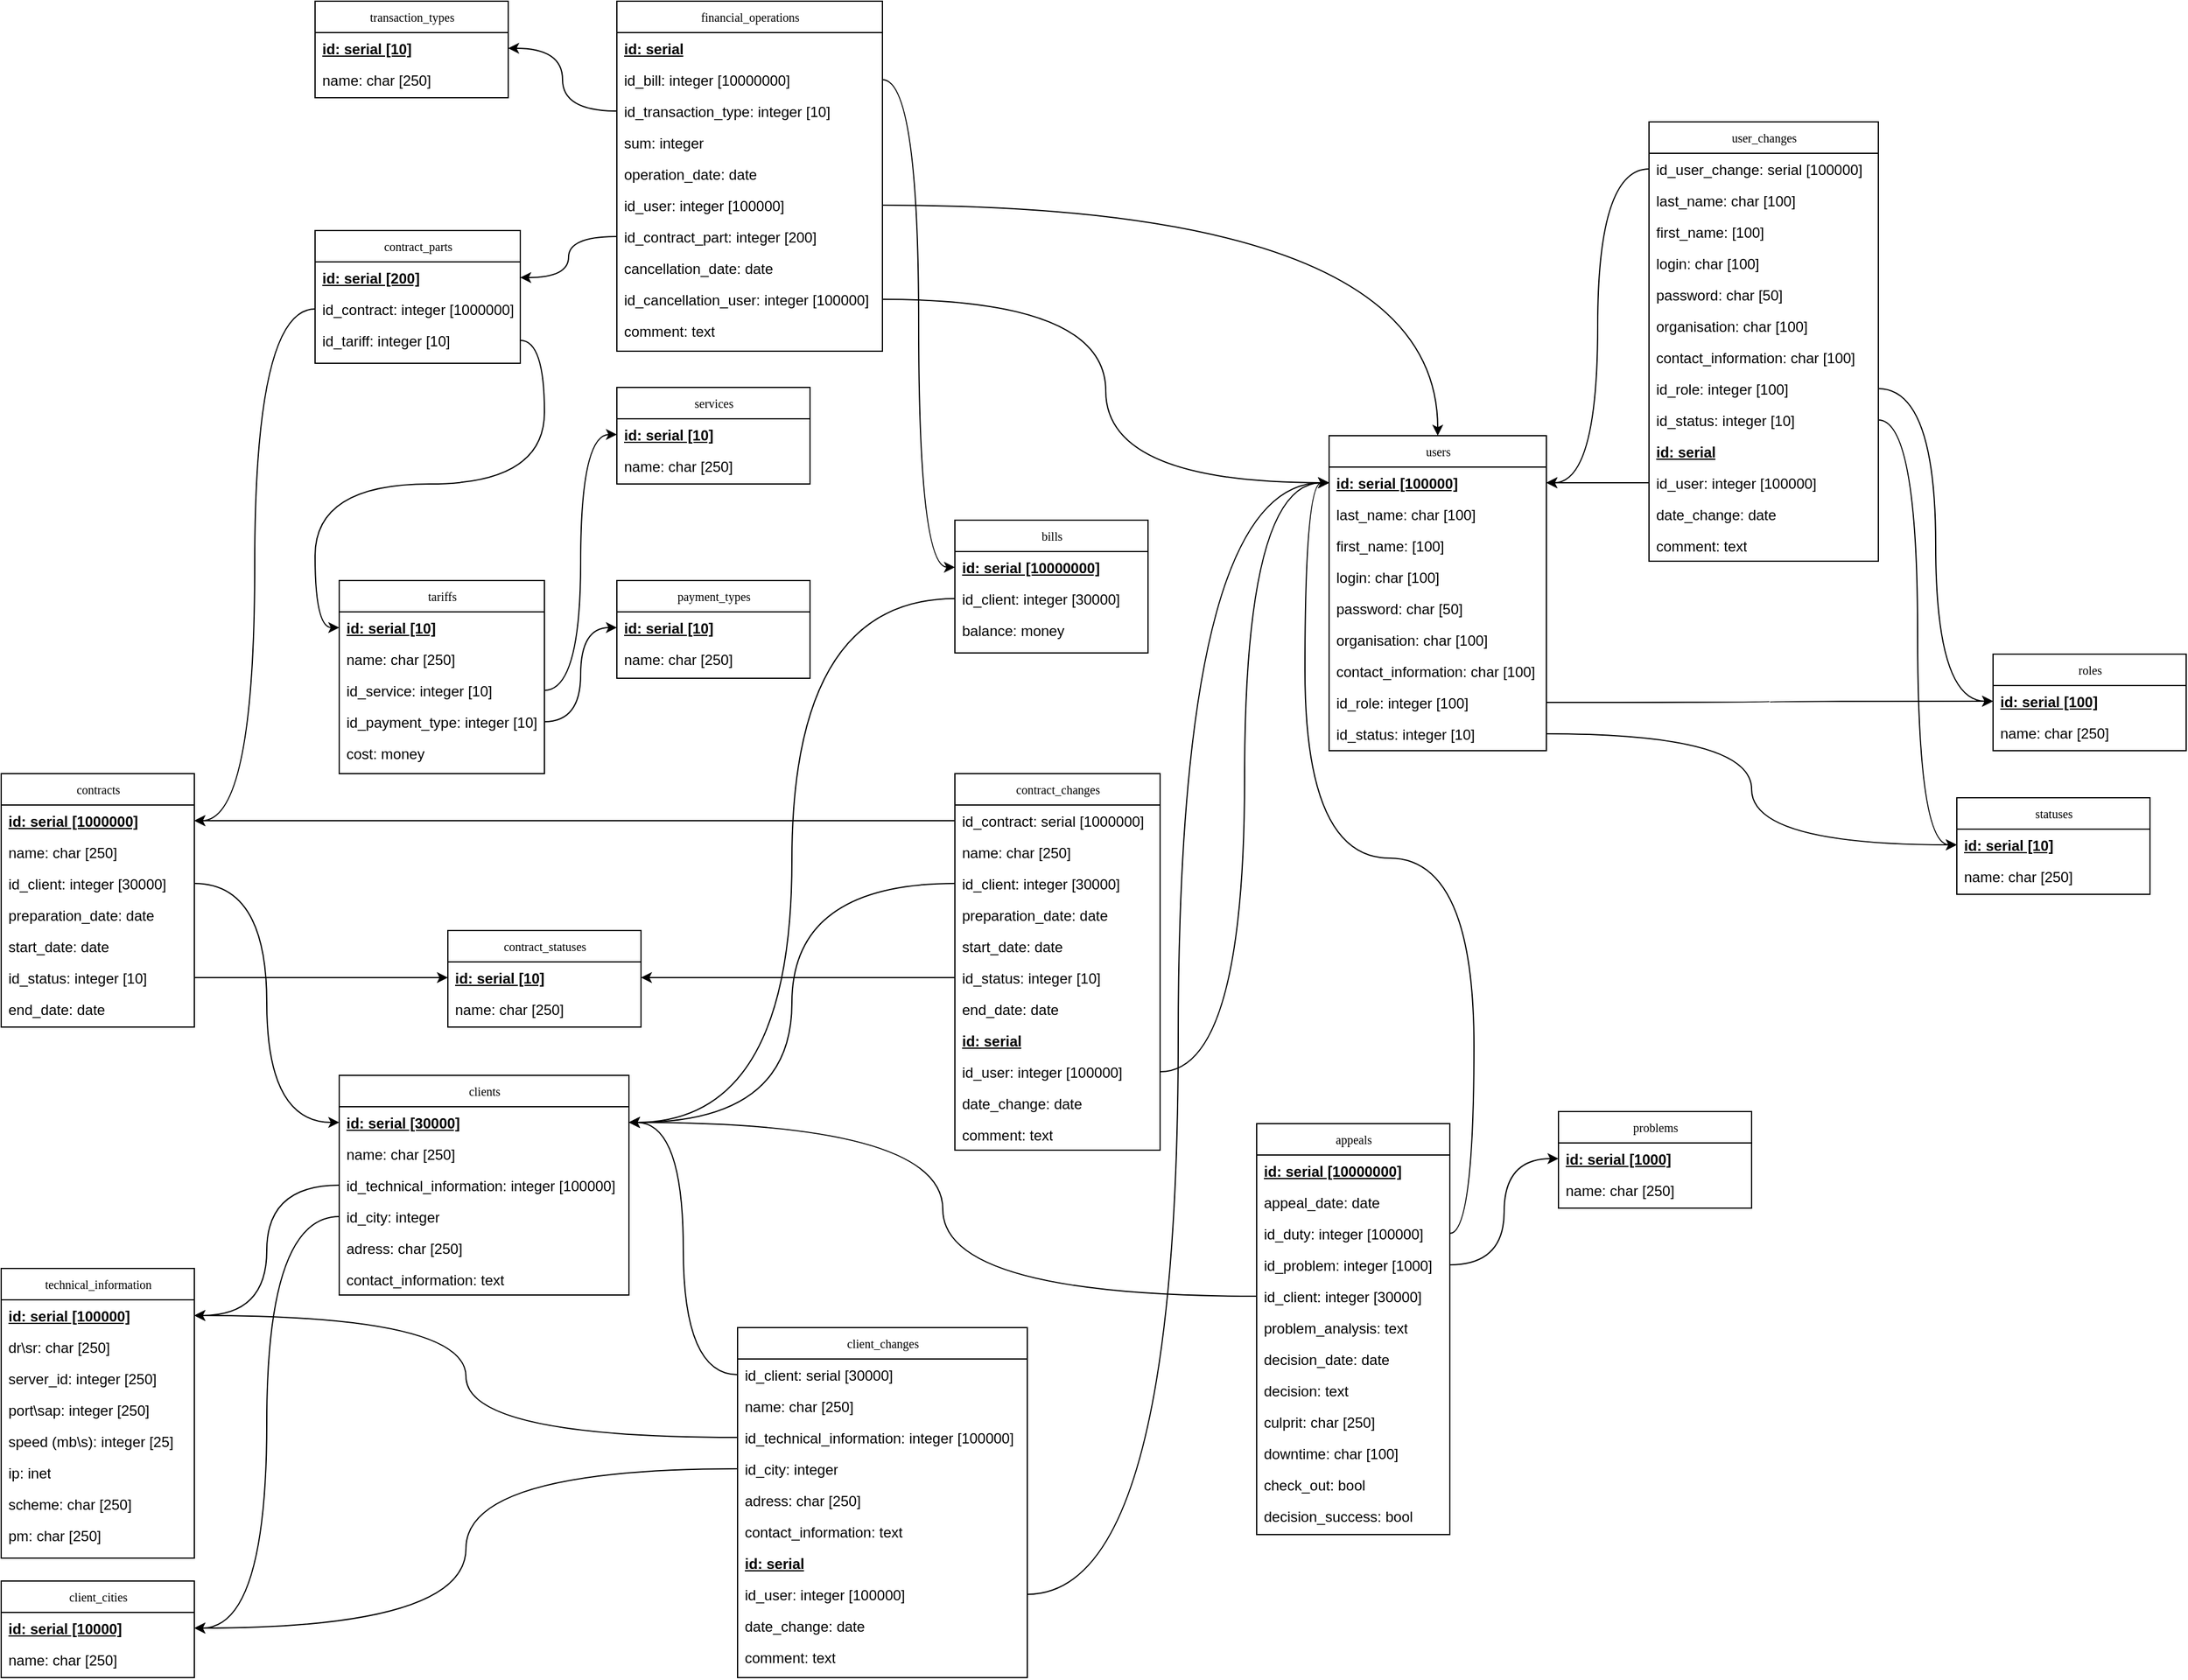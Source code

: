 <mxfile version="14.4.3" type="device"><diagram name="Page-1" id="c4acf3e9-155e-7222-9cf6-157b1a14988f"><mxGraphModel dx="2323" dy="1330" grid="1" gridSize="10" guides="1" tooltips="1" connect="1" arrows="1" fold="1" page="1" pageScale="1" pageWidth="1169" pageHeight="827" background="#ffffff" math="0" shadow="0"><root><mxCell id="0"/><mxCell id="1" parent="0"/><mxCell id="17acba5748e5396b-2" value="client_cities" style="swimlane;html=1;fontStyle=0;childLayout=stackLayout;horizontal=1;startSize=26;fillColor=none;horizontalStack=0;resizeParent=1;resizeLast=0;collapsible=1;marginBottom=0;swimlaneFillColor=#ffffff;rounded=0;shadow=0;comic=0;labelBackgroundColor=none;strokeWidth=1;fontFamily=Verdana;fontSize=10;align=center;" parent="1" vertex="1"><mxGeometry x="10" y="1319" width="160" height="80" as="geometry"/></mxCell><mxCell id="4e2VDqlJ0RjCaHcqhEGM-158" value="id: serial [10000]" style="text;html=1;strokeColor=none;fillColor=none;align=left;verticalAlign=top;spacingLeft=4;spacingRight=4;whiteSpace=wrap;overflow=hidden;rotatable=0;points=[[0,0.5],[1,0.5]];portConstraint=eastwest;fontStyle=5" vertex="1" parent="17acba5748e5396b-2"><mxGeometry y="26" width="160" height="26" as="geometry"/></mxCell><mxCell id="4e2VDqlJ0RjCaHcqhEGM-159" value="name: char [250]" style="text;html=1;strokeColor=none;fillColor=none;align=left;verticalAlign=top;spacingLeft=4;spacingRight=4;whiteSpace=wrap;overflow=hidden;rotatable=0;points=[[0,0.5],[1,0.5]];portConstraint=eastwest;" vertex="1" parent="17acba5748e5396b-2"><mxGeometry y="52" width="160" height="26" as="geometry"/></mxCell><mxCell id="4e2VDqlJ0RjCaHcqhEGM-127" style="edgeStyle=orthogonalEdgeStyle;curved=1;rounded=0;orthogonalLoop=1;jettySize=auto;html=1;" edge="1" parent="1" source="4e2VDqlJ0RjCaHcqhEGM-184" target="5d2195bd80daf111-2"><mxGeometry relative="1" as="geometry"/></mxCell><mxCell id="17acba5748e5396b-20" value="bills" style="swimlane;html=1;fontStyle=0;childLayout=stackLayout;horizontal=1;startSize=26;fillColor=none;horizontalStack=0;resizeParent=1;resizeLast=0;collapsible=1;marginBottom=0;swimlaneFillColor=#ffffff;rounded=0;shadow=0;comic=0;labelBackgroundColor=none;strokeWidth=1;fontFamily=Verdana;fontSize=10;align=center;" parent="1" vertex="1"><mxGeometry x="800" y="440" width="160" height="110" as="geometry"/></mxCell><mxCell id="4e2VDqlJ0RjCaHcqhEGM-183" value="id: serial [10000000]" style="text;html=1;strokeColor=none;fillColor=none;align=left;verticalAlign=top;spacingLeft=4;spacingRight=4;whiteSpace=wrap;overflow=hidden;rotatable=0;points=[[0,0.5],[1,0.5]];portConstraint=eastwest;fontStyle=5" vertex="1" parent="17acba5748e5396b-20"><mxGeometry y="26" width="160" height="26" as="geometry"/></mxCell><mxCell id="4e2VDqlJ0RjCaHcqhEGM-184" value="id_client: integer [30000]" style="text;html=1;strokeColor=none;fillColor=none;align=left;verticalAlign=top;spacingLeft=4;spacingRight=4;whiteSpace=wrap;overflow=hidden;rotatable=0;points=[[0,0.5],[1,0.5]];portConstraint=eastwest;" vertex="1" parent="17acba5748e5396b-20"><mxGeometry y="52" width="160" height="26" as="geometry"/></mxCell><mxCell id="4e2VDqlJ0RjCaHcqhEGM-8" value="balance: money" style="text;html=1;strokeColor=none;fillColor=none;align=left;verticalAlign=top;spacingLeft=4;spacingRight=4;whiteSpace=wrap;overflow=hidden;rotatable=0;points=[[0,0.5],[1,0.5]];portConstraint=eastwest;" vertex="1" parent="17acba5748e5396b-20"><mxGeometry y="78" width="160" height="26" as="geometry"/></mxCell><mxCell id="4e2VDqlJ0RjCaHcqhEGM-122" style="edgeStyle=orthogonalEdgeStyle;curved=1;rounded=0;orthogonalLoop=1;jettySize=auto;html=1;" edge="1" parent="1" source="4e2VDqlJ0RjCaHcqhEGM-172" target="4e2VDqlJ0RjCaHcqhEGM-182"><mxGeometry relative="1" as="geometry"/></mxCell><mxCell id="4e2VDqlJ0RjCaHcqhEGM-124" style="edgeStyle=orthogonalEdgeStyle;curved=1;rounded=0;orthogonalLoop=1;jettySize=auto;html=1;" edge="1" parent="1" source="4e2VDqlJ0RjCaHcqhEGM-173" target="4e2VDqlJ0RjCaHcqhEGM-158"><mxGeometry relative="1" as="geometry"/></mxCell><mxCell id="4e2VDqlJ0RjCaHcqhEGM-128" style="edgeStyle=orthogonalEdgeStyle;curved=1;rounded=0;orthogonalLoop=1;jettySize=auto;html=1;" edge="1" parent="1" source="4e2VDqlJ0RjCaHcqhEGM-170" target="5d2195bd80daf111-2"><mxGeometry relative="1" as="geometry"/></mxCell><mxCell id="4e2VDqlJ0RjCaHcqhEGM-131" style="edgeStyle=orthogonalEdgeStyle;curved=1;rounded=0;orthogonalLoop=1;jettySize=auto;html=1;" edge="1" parent="1" source="4e2VDqlJ0RjCaHcqhEGM-178" target="4e2VDqlJ0RjCaHcqhEGM-70"><mxGeometry relative="1" as="geometry"/></mxCell><mxCell id="17acba5748e5396b-30" value="client_changes" style="swimlane;html=1;fontStyle=0;childLayout=stackLayout;horizontal=1;startSize=26;fillColor=none;horizontalStack=0;resizeParent=1;resizeLast=0;collapsible=1;marginBottom=0;swimlaneFillColor=#ffffff;rounded=0;shadow=0;comic=0;labelBackgroundColor=none;strokeWidth=1;fontFamily=Verdana;fontSize=10;align=center;" parent="1" vertex="1"><mxGeometry x="620" y="1109" width="240" height="290" as="geometry"/></mxCell><mxCell id="4e2VDqlJ0RjCaHcqhEGM-170" value="id_client: serial [30000]" style="text;html=1;strokeColor=none;fillColor=none;align=left;verticalAlign=top;spacingLeft=4;spacingRight=4;whiteSpace=wrap;overflow=hidden;rotatable=0;points=[[0,0.5],[1,0.5]];portConstraint=eastwest;" vertex="1" parent="17acba5748e5396b-30"><mxGeometry y="26" width="240" height="26" as="geometry"/></mxCell><mxCell id="4e2VDqlJ0RjCaHcqhEGM-171" value="name: char [250]" style="text;html=1;strokeColor=none;fillColor=none;align=left;verticalAlign=top;spacingLeft=4;spacingRight=4;whiteSpace=wrap;overflow=hidden;rotatable=0;points=[[0,0.5],[1,0.5]];portConstraint=eastwest;" vertex="1" parent="17acba5748e5396b-30"><mxGeometry y="52" width="240" height="26" as="geometry"/></mxCell><mxCell id="4e2VDqlJ0RjCaHcqhEGM-172" value="id_technical_information: integer [100000]" style="text;html=1;strokeColor=none;fillColor=none;align=left;verticalAlign=top;spacingLeft=4;spacingRight=4;whiteSpace=wrap;overflow=hidden;rotatable=0;points=[[0,0.5],[1,0.5]];portConstraint=eastwest;" vertex="1" parent="17acba5748e5396b-30"><mxGeometry y="78" width="240" height="26" as="geometry"/></mxCell><mxCell id="4e2VDqlJ0RjCaHcqhEGM-173" value="id_city: integer" style="text;html=1;strokeColor=none;fillColor=none;align=left;verticalAlign=top;spacingLeft=4;spacingRight=4;whiteSpace=wrap;overflow=hidden;rotatable=0;points=[[0,0.5],[1,0.5]];portConstraint=eastwest;" vertex="1" parent="17acba5748e5396b-30"><mxGeometry y="104" width="240" height="26" as="geometry"/></mxCell><mxCell id="4e2VDqlJ0RjCaHcqhEGM-174" value="adress: char [250]" style="text;html=1;strokeColor=none;fillColor=none;align=left;verticalAlign=top;spacingLeft=4;spacingRight=4;whiteSpace=wrap;overflow=hidden;rotatable=0;points=[[0,0.5],[1,0.5]];portConstraint=eastwest;" vertex="1" parent="17acba5748e5396b-30"><mxGeometry y="130" width="240" height="26" as="geometry"/></mxCell><mxCell id="4e2VDqlJ0RjCaHcqhEGM-175" value="contact_information: text" style="text;html=1;strokeColor=none;fillColor=none;align=left;verticalAlign=top;spacingLeft=4;spacingRight=4;whiteSpace=wrap;overflow=hidden;rotatable=0;points=[[0,0.5],[1,0.5]];portConstraint=eastwest;" vertex="1" parent="17acba5748e5396b-30"><mxGeometry y="156" width="240" height="26" as="geometry"/></mxCell><mxCell id="4e2VDqlJ0RjCaHcqhEGM-176" value="id: serial" style="text;html=1;strokeColor=none;fillColor=none;align=left;verticalAlign=top;spacingLeft=4;spacingRight=4;whiteSpace=wrap;overflow=hidden;rotatable=0;points=[[0,0.5],[1,0.5]];portConstraint=eastwest;fontStyle=5" vertex="1" parent="17acba5748e5396b-30"><mxGeometry y="182" width="240" height="26" as="geometry"/></mxCell><mxCell id="4e2VDqlJ0RjCaHcqhEGM-178" value="id_user: integer [100000]" style="text;html=1;strokeColor=none;fillColor=none;align=left;verticalAlign=top;spacingLeft=4;spacingRight=4;whiteSpace=wrap;overflow=hidden;rotatable=0;points=[[0,0.5],[1,0.5]];portConstraint=eastwest;" vertex="1" parent="17acba5748e5396b-30"><mxGeometry y="208" width="240" height="26" as="geometry"/></mxCell><mxCell id="4e2VDqlJ0RjCaHcqhEGM-179" value="date_change: date" style="text;html=1;strokeColor=none;fillColor=none;align=left;verticalAlign=top;spacingLeft=4;spacingRight=4;whiteSpace=wrap;overflow=hidden;rotatable=0;points=[[0,0.5],[1,0.5]];portConstraint=eastwest;" vertex="1" parent="17acba5748e5396b-30"><mxGeometry y="234" width="240" height="26" as="geometry"/></mxCell><mxCell id="4e2VDqlJ0RjCaHcqhEGM-180" value="comment: text" style="text;html=1;strokeColor=none;fillColor=none;align=left;verticalAlign=top;spacingLeft=4;spacingRight=4;whiteSpace=wrap;overflow=hidden;rotatable=0;points=[[0,0.5],[1,0.5]];portConstraint=eastwest;" vertex="1" parent="17acba5748e5396b-30"><mxGeometry y="260" width="240" height="26" as="geometry"/></mxCell><mxCell id="17acba5748e5396b-44" value="transaction_types" style="swimlane;html=1;fontStyle=0;childLayout=stackLayout;horizontal=1;startSize=26;fillColor=none;horizontalStack=0;resizeParent=1;resizeLast=0;collapsible=1;marginBottom=0;swimlaneFillColor=#ffffff;rounded=0;shadow=0;comic=0;labelBackgroundColor=none;strokeWidth=1;fontFamily=Verdana;fontSize=10;align=center;" parent="1" vertex="1"><mxGeometry x="270" y="10" width="160" height="80" as="geometry"/></mxCell><mxCell id="4e2VDqlJ0RjCaHcqhEGM-205" value="id: serial [10]" style="text;html=1;strokeColor=none;fillColor=none;align=left;verticalAlign=top;spacingLeft=4;spacingRight=4;whiteSpace=wrap;overflow=hidden;rotatable=0;points=[[0,0.5],[1,0.5]];portConstraint=eastwest;fontStyle=5" vertex="1" parent="17acba5748e5396b-44"><mxGeometry y="26" width="160" height="26" as="geometry"/></mxCell><mxCell id="4e2VDqlJ0RjCaHcqhEGM-206" value="name: char [250]" style="text;html=1;strokeColor=none;fillColor=none;align=left;verticalAlign=top;spacingLeft=4;spacingRight=4;whiteSpace=wrap;overflow=hidden;rotatable=0;points=[[0,0.5],[1,0.5]];portConstraint=eastwest;" vertex="1" parent="17acba5748e5396b-44"><mxGeometry y="52" width="160" height="26" as="geometry"/></mxCell><mxCell id="4e2VDqlJ0RjCaHcqhEGM-119" style="edgeStyle=orthogonalEdgeStyle;rounded=0;orthogonalLoop=1;jettySize=auto;html=1;curved=1;" edge="1" parent="1" source="4e2VDqlJ0RjCaHcqhEGM-9" target="4e2VDqlJ0RjCaHcqhEGM-182"><mxGeometry relative="1" as="geometry"><mxPoint x="140" y="-630.966" as="targetPoint"/></mxGeometry></mxCell><mxCell id="4e2VDqlJ0RjCaHcqhEGM-123" style="edgeStyle=orthogonalEdgeStyle;curved=1;rounded=0;orthogonalLoop=1;jettySize=auto;html=1;" edge="1" parent="1" source="4e2VDqlJ0RjCaHcqhEGM-11" target="4e2VDqlJ0RjCaHcqhEGM-158"><mxGeometry relative="1" as="geometry"/></mxCell><mxCell id="5d2195bd80daf111-1" value="clients" style="swimlane;html=1;fontStyle=0;childLayout=stackLayout;horizontal=1;startSize=26;fillColor=none;horizontalStack=0;resizeParent=1;resizeLast=0;collapsible=1;marginBottom=0;swimlaneFillColor=#ffffff;rounded=0;shadow=0;comic=0;labelBackgroundColor=none;strokeWidth=1;fontFamily=Verdana;fontSize=10;align=center;" parent="1" vertex="1"><mxGeometry x="290" y="900" width="240" height="182" as="geometry"/></mxCell><mxCell id="5d2195bd80daf111-2" value="id: serial [30000]" style="text;html=1;strokeColor=none;fillColor=none;align=left;verticalAlign=top;spacingLeft=4;spacingRight=4;whiteSpace=wrap;overflow=hidden;rotatable=0;points=[[0,0.5],[1,0.5]];portConstraint=eastwest;fontStyle=5" parent="5d2195bd80daf111-1" vertex="1"><mxGeometry y="26" width="240" height="26" as="geometry"/></mxCell><mxCell id="5d2195bd80daf111-3" value="name: char [250]" style="text;html=1;strokeColor=none;fillColor=none;align=left;verticalAlign=top;spacingLeft=4;spacingRight=4;whiteSpace=wrap;overflow=hidden;rotatable=0;points=[[0,0.5],[1,0.5]];portConstraint=eastwest;" parent="5d2195bd80daf111-1" vertex="1"><mxGeometry y="52" width="240" height="26" as="geometry"/></mxCell><mxCell id="4e2VDqlJ0RjCaHcqhEGM-9" value="id_technical_information: integer [100000]" style="text;html=1;strokeColor=none;fillColor=none;align=left;verticalAlign=top;spacingLeft=4;spacingRight=4;whiteSpace=wrap;overflow=hidden;rotatable=0;points=[[0,0.5],[1,0.5]];portConstraint=eastwest;" vertex="1" parent="5d2195bd80daf111-1"><mxGeometry y="78" width="240" height="26" as="geometry"/></mxCell><mxCell id="4e2VDqlJ0RjCaHcqhEGM-11" value="id_city: integer" style="text;html=1;strokeColor=none;fillColor=none;align=left;verticalAlign=top;spacingLeft=4;spacingRight=4;whiteSpace=wrap;overflow=hidden;rotatable=0;points=[[0,0.5],[1,0.5]];portConstraint=eastwest;" vertex="1" parent="5d2195bd80daf111-1"><mxGeometry y="104" width="240" height="26" as="geometry"/></mxCell><mxCell id="4e2VDqlJ0RjCaHcqhEGM-10" value="adress: char [250]" style="text;html=1;strokeColor=none;fillColor=none;align=left;verticalAlign=top;spacingLeft=4;spacingRight=4;whiteSpace=wrap;overflow=hidden;rotatable=0;points=[[0,0.5],[1,0.5]];portConstraint=eastwest;" vertex="1" parent="5d2195bd80daf111-1"><mxGeometry y="130" width="240" height="26" as="geometry"/></mxCell><mxCell id="5d2195bd80daf111-4" value="contact_information: text" style="text;html=1;strokeColor=none;fillColor=none;align=left;verticalAlign=top;spacingLeft=4;spacingRight=4;whiteSpace=wrap;overflow=hidden;rotatable=0;points=[[0,0.5],[1,0.5]];portConstraint=eastwest;" parent="5d2195bd80daf111-1" vertex="1"><mxGeometry y="156" width="240" height="26" as="geometry"/></mxCell><mxCell id="5d2195bd80daf111-5" value="technical_information" style="swimlane;html=1;fontStyle=0;childLayout=stackLayout;horizontal=1;startSize=26;fillColor=none;horizontalStack=0;resizeParent=1;resizeLast=0;collapsible=1;marginBottom=0;swimlaneFillColor=#ffffff;rounded=0;shadow=0;comic=0;labelBackgroundColor=none;strokeWidth=1;fontFamily=Verdana;fontSize=10;align=center;" parent="1" vertex="1"><mxGeometry x="10" y="1060" width="160" height="240" as="geometry"/></mxCell><mxCell id="4e2VDqlJ0RjCaHcqhEGM-182" value="id: serial [100000]" style="text;html=1;strokeColor=none;fillColor=none;align=left;verticalAlign=top;spacingLeft=4;spacingRight=4;whiteSpace=wrap;overflow=hidden;rotatable=0;points=[[0,0.5],[1,0.5]];portConstraint=eastwest;fontStyle=5" vertex="1" parent="5d2195bd80daf111-5"><mxGeometry y="26" width="160" height="26" as="geometry"/></mxCell><mxCell id="4e2VDqlJ0RjCaHcqhEGM-3" value="dr\sr: char [250]" style="text;html=1;strokeColor=none;fillColor=none;align=left;verticalAlign=top;spacingLeft=4;spacingRight=4;whiteSpace=wrap;overflow=hidden;rotatable=0;points=[[0,0.5],[1,0.5]];portConstraint=eastwest;" vertex="1" parent="5d2195bd80daf111-5"><mxGeometry y="52" width="160" height="26" as="geometry"/></mxCell><mxCell id="4e2VDqlJ0RjCaHcqhEGM-4" value="server_id: integer [250]" style="text;html=1;strokeColor=none;fillColor=none;align=left;verticalAlign=top;spacingLeft=4;spacingRight=4;whiteSpace=wrap;overflow=hidden;rotatable=0;points=[[0,0.5],[1,0.5]];portConstraint=eastwest;" vertex="1" parent="5d2195bd80daf111-5"><mxGeometry y="78" width="160" height="26" as="geometry"/></mxCell><mxCell id="4e2VDqlJ0RjCaHcqhEGM-5" value="port\sap: integer [250]" style="text;html=1;strokeColor=none;fillColor=none;align=left;verticalAlign=top;spacingLeft=4;spacingRight=4;whiteSpace=wrap;overflow=hidden;rotatable=0;points=[[0,0.5],[1,0.5]];portConstraint=eastwest;" vertex="1" parent="5d2195bd80daf111-5"><mxGeometry y="104" width="160" height="26" as="geometry"/></mxCell><mxCell id="4e2VDqlJ0RjCaHcqhEGM-6" value="speed (mb\s): integer [25]" style="text;html=1;strokeColor=none;fillColor=none;align=left;verticalAlign=top;spacingLeft=4;spacingRight=4;whiteSpace=wrap;overflow=hidden;rotatable=0;points=[[0,0.5],[1,0.5]];portConstraint=eastwest;" vertex="1" parent="5d2195bd80daf111-5"><mxGeometry y="130" width="160" height="26" as="geometry"/></mxCell><mxCell id="4e2VDqlJ0RjCaHcqhEGM-7" value="ip: inet" style="text;html=1;strokeColor=none;fillColor=none;align=left;verticalAlign=top;spacingLeft=4;spacingRight=4;whiteSpace=wrap;overflow=hidden;rotatable=0;points=[[0,0.5],[1,0.5]];portConstraint=eastwest;" vertex="1" parent="5d2195bd80daf111-5"><mxGeometry y="156" width="160" height="26" as="geometry"/></mxCell><mxCell id="4e2VDqlJ0RjCaHcqhEGM-2" value="scheme: char [250]" style="text;html=1;strokeColor=none;fillColor=none;align=left;verticalAlign=top;spacingLeft=4;spacingRight=4;whiteSpace=wrap;overflow=hidden;rotatable=0;points=[[0,0.5],[1,0.5]];portConstraint=eastwest;" vertex="1" parent="5d2195bd80daf111-5"><mxGeometry y="182" width="160" height="26" as="geometry"/></mxCell><mxCell id="5d2195bd80daf111-7" value="pm: char [250]" style="text;html=1;strokeColor=none;fillColor=none;align=left;verticalAlign=top;spacingLeft=4;spacingRight=4;whiteSpace=wrap;overflow=hidden;rotatable=0;points=[[0,0.5],[1,0.5]];portConstraint=eastwest;" parent="5d2195bd80daf111-5" vertex="1"><mxGeometry y="208" width="160" height="26" as="geometry"/></mxCell><mxCell id="5d2195bd80daf111-35" style="edgeStyle=orthogonalEdgeStyle;rounded=0;html=1;dashed=1;labelBackgroundColor=none;startFill=0;endArrow=open;endFill=0;endSize=10;fontFamily=Verdana;fontSize=10;" parent="1" target="5d2195bd80daf111-8" edge="1"><mxGeometry relative="1" as="geometry"><Array as="points"><mxPoint x="545" y="970"/><mxPoint x="545" y="970"/></Array><mxPoint x="545" y="963" as="sourcePoint"/></mxGeometry></mxCell><mxCell id="5d2195bd80daf111-36" style="edgeStyle=orthogonalEdgeStyle;rounded=0;html=1;dashed=1;labelBackgroundColor=none;startFill=0;endArrow=open;endFill=0;endSize=10;fontFamily=Verdana;fontSize=10;" parent="1" source="5d2195bd80daf111-9" edge="1"><mxGeometry relative="1" as="geometry"><Array as="points"><mxPoint x="550" y="520"/></Array><mxPoint x="490" y="520" as="targetPoint"/></mxGeometry></mxCell><mxCell id="5d2195bd80daf111-34" style="edgeStyle=orthogonalEdgeStyle;rounded=0;html=1;dashed=1;labelBackgroundColor=none;startFill=0;endArrow=open;endFill=0;endSize=10;fontFamily=Verdana;fontSize=10;" parent="1" target="5d2195bd80daf111-8" edge="1"><mxGeometry relative="1" as="geometry"><Array as="points"><mxPoint x="410" y="1029"/><mxPoint x="410" y="1029"/></Array><mxPoint x="380" y="1029" as="sourcePoint"/></mxGeometry></mxCell><mxCell id="5d2195bd80daf111-26" style="edgeStyle=orthogonalEdgeStyle;rounded=0;html=1;dashed=1;labelBackgroundColor=none;startFill=0;endArrow=open;endFill=0;endSize=10;fontFamily=Verdana;fontSize=10;" parent="1" target="5d2195bd80daf111-17" edge="1"><mxGeometry relative="1" as="geometry"><Array as="points"/><mxPoint x="640" y="300" as="sourcePoint"/></mxGeometry></mxCell><mxCell id="5d2195bd80daf111-25" style="edgeStyle=orthogonalEdgeStyle;rounded=0;html=1;dashed=1;labelBackgroundColor=none;startFill=0;endArrow=open;endFill=0;endSize=10;fontFamily=Verdana;fontSize=10;" parent="1" target="5d2195bd80daf111-15" edge="1"><mxGeometry relative="1" as="geometry"><Array as="points"><mxPoint x="370" y="340"/><mxPoint x="370" y="300"/></Array><mxPoint x="250" y="340" as="sourcePoint"/></mxGeometry></mxCell><mxCell id="5d2195bd80daf111-27" style="edgeStyle=orthogonalEdgeStyle;rounded=0;html=1;exitX=1;exitY=0.75;dashed=1;labelBackgroundColor=none;startFill=0;endArrow=open;endFill=0;endSize=10;fontFamily=Verdana;fontSize=10;" parent="1" target="5d2195bd80daf111-14" edge="1"><mxGeometry relative="1" as="geometry"><Array as="points"><mxPoint x="320" y="375"/><mxPoint x="320" y="440"/></Array><mxPoint x="250" y="375" as="sourcePoint"/></mxGeometry></mxCell><mxCell id="5d2195bd80daf111-28" style="edgeStyle=orthogonalEdgeStyle;rounded=0;html=1;dashed=1;labelBackgroundColor=none;startFill=0;endArrow=open;endFill=0;endSize=10;fontFamily=Verdana;fontSize=10;" parent="1" target="5d2195bd80daf111-14" edge="1"><mxGeometry relative="1" as="geometry"><Array as="points"><mxPoint x="320" y="490"/><mxPoint x="320" y="460"/></Array><mxPoint x="250" y="490" as="sourcePoint"/></mxGeometry></mxCell><mxCell id="5d2195bd80daf111-29" style="edgeStyle=orthogonalEdgeStyle;rounded=0;html=1;dashed=1;labelBackgroundColor=none;startFill=0;endArrow=open;endFill=0;endSize=10;fontFamily=Verdana;fontSize=10;" parent="1" target="5d2195bd80daf111-13" edge="1"><mxGeometry relative="1" as="geometry"><mxPoint x="250" y="520" as="sourcePoint"/></mxGeometry></mxCell><mxCell id="5d2195bd80daf111-30" style="edgeStyle=orthogonalEdgeStyle;rounded=0;html=1;dashed=1;labelBackgroundColor=none;startFill=0;endArrow=open;endFill=0;endSize=10;fontFamily=Verdana;fontSize=10;" parent="1" target="5d2195bd80daf111-10" edge="1"><mxGeometry relative="1" as="geometry"><Array as="points"><mxPoint x="300" y="580"/><mxPoint x="300" y="642"/></Array><mxPoint x="250" y="580" as="sourcePoint"/></mxGeometry></mxCell><mxCell id="5d2195bd80daf111-32" style="edgeStyle=orthogonalEdgeStyle;rounded=0;html=1;dashed=1;labelBackgroundColor=none;startFill=0;endArrow=open;endFill=0;endSize=10;fontFamily=Verdana;fontSize=10;" parent="1" target="5d2195bd80daf111-12" edge="1"><mxGeometry relative="1" as="geometry"><Array as="points"><mxPoint x="170" y="780"/></Array><mxPoint x="170" y="590" as="sourcePoint"/></mxGeometry></mxCell><mxCell id="5d2195bd80daf111-33" style="edgeStyle=orthogonalEdgeStyle;rounded=0;html=1;dashed=1;labelBackgroundColor=none;startFill=0;endArrow=open;endFill=0;endSize=10;fontFamily=Verdana;fontSize=10;" parent="1" target="5d2195bd80daf111-11" edge="1"><mxGeometry relative="1" as="geometry"><Array as="points"><mxPoint x="140" y="978"/></Array><mxPoint x="140" y="590" as="sourcePoint"/></mxGeometry></mxCell><mxCell id="4e2VDqlJ0RjCaHcqhEGM-132" style="edgeStyle=orthogonalEdgeStyle;curved=1;rounded=0;orthogonalLoop=1;jettySize=auto;html=1;" edge="1" parent="1" source="4e2VDqlJ0RjCaHcqhEGM-21" target="4e2VDqlJ0RjCaHcqhEGM-185"><mxGeometry relative="1" as="geometry"/></mxCell><mxCell id="4e2VDqlJ0RjCaHcqhEGM-133" style="edgeStyle=orthogonalEdgeStyle;curved=1;rounded=0;orthogonalLoop=1;jettySize=auto;html=1;" edge="1" parent="1" source="4e2VDqlJ0RjCaHcqhEGM-22" target="4e2VDqlJ0RjCaHcqhEGM-238"><mxGeometry relative="1" as="geometry"/></mxCell><mxCell id="4e2VDqlJ0RjCaHcqhEGM-19" value="contract_parts" style="swimlane;html=1;fontStyle=0;childLayout=stackLayout;horizontal=1;startSize=26;fillColor=none;horizontalStack=0;resizeParent=1;resizeLast=0;collapsible=1;marginBottom=0;swimlaneFillColor=#ffffff;rounded=0;shadow=0;comic=0;labelBackgroundColor=none;strokeWidth=1;fontFamily=Verdana;fontSize=10;align=center;" vertex="1" parent="1"><mxGeometry x="270" y="200" width="170" height="110" as="geometry"/></mxCell><mxCell id="4e2VDqlJ0RjCaHcqhEGM-237" value="id: serial [200]" style="text;html=1;strokeColor=none;fillColor=none;align=left;verticalAlign=top;spacingLeft=4;spacingRight=4;whiteSpace=wrap;overflow=hidden;rotatable=0;points=[[0,0.5],[1,0.5]];portConstraint=eastwest;fontStyle=5" vertex="1" parent="4e2VDqlJ0RjCaHcqhEGM-19"><mxGeometry y="26" width="170" height="26" as="geometry"/></mxCell><mxCell id="4e2VDqlJ0RjCaHcqhEGM-21" value="id_contract: integer [1000000]" style="text;html=1;strokeColor=none;fillColor=none;align=left;verticalAlign=top;spacingLeft=4;spacingRight=4;whiteSpace=wrap;overflow=hidden;rotatable=0;points=[[0,0.5],[1,0.5]];portConstraint=eastwest;" vertex="1" parent="4e2VDqlJ0RjCaHcqhEGM-19"><mxGeometry y="52" width="170" height="26" as="geometry"/></mxCell><mxCell id="4e2VDqlJ0RjCaHcqhEGM-22" value="id_tariff: integer [10]" style="text;html=1;strokeColor=none;fillColor=none;align=left;verticalAlign=top;spacingLeft=4;spacingRight=4;whiteSpace=wrap;overflow=hidden;rotatable=0;points=[[0,0.5],[1,0.5]];portConstraint=eastwest;" vertex="1" parent="4e2VDqlJ0RjCaHcqhEGM-19"><mxGeometry y="78" width="170" height="26" as="geometry"/></mxCell><mxCell id="4e2VDqlJ0RjCaHcqhEGM-23" value="payment_types" style="swimlane;html=1;fontStyle=0;childLayout=stackLayout;horizontal=1;startSize=26;fillColor=none;horizontalStack=0;resizeParent=1;resizeLast=0;collapsible=1;marginBottom=0;swimlaneFillColor=#ffffff;rounded=0;shadow=0;comic=0;labelBackgroundColor=none;strokeWidth=1;fontFamily=Verdana;fontSize=10;align=center;" vertex="1" parent="1"><mxGeometry x="520" y="490" width="160" height="81" as="geometry"/></mxCell><mxCell id="4e2VDqlJ0RjCaHcqhEGM-203" value="id: serial [10]" style="text;html=1;strokeColor=none;fillColor=none;align=left;verticalAlign=top;spacingLeft=4;spacingRight=4;whiteSpace=wrap;overflow=hidden;rotatable=0;points=[[0,0.5],[1,0.5]];portConstraint=eastwest;fontStyle=5" vertex="1" parent="4e2VDqlJ0RjCaHcqhEGM-23"><mxGeometry y="26" width="160" height="26" as="geometry"/></mxCell><mxCell id="4e2VDqlJ0RjCaHcqhEGM-204" value="name: char [250]" style="text;html=1;strokeColor=none;fillColor=none;align=left;verticalAlign=top;spacingLeft=4;spacingRight=4;whiteSpace=wrap;overflow=hidden;rotatable=0;points=[[0,0.5],[1,0.5]];portConstraint=eastwest;" vertex="1" parent="4e2VDqlJ0RjCaHcqhEGM-23"><mxGeometry y="52" width="160" height="26" as="geometry"/></mxCell><mxCell id="4e2VDqlJ0RjCaHcqhEGM-126" style="edgeStyle=orthogonalEdgeStyle;curved=1;rounded=0;orthogonalLoop=1;jettySize=auto;html=1;" edge="1" parent="1" source="4e2VDqlJ0RjCaHcqhEGM-28" target="4e2VDqlJ0RjCaHcqhEGM-183"><mxGeometry relative="1" as="geometry"><mxPoint x="145" y="-91" as="targetPoint"/></mxGeometry></mxCell><mxCell id="4e2VDqlJ0RjCaHcqhEGM-129" style="edgeStyle=orthogonalEdgeStyle;curved=1;rounded=0;orthogonalLoop=1;jettySize=auto;html=1;" edge="1" parent="1" source="4e2VDqlJ0RjCaHcqhEGM-29" target="4e2VDqlJ0RjCaHcqhEGM-205"><mxGeometry relative="1" as="geometry"/></mxCell><mxCell id="4e2VDqlJ0RjCaHcqhEGM-135" style="edgeStyle=orthogonalEdgeStyle;curved=1;rounded=0;orthogonalLoop=1;jettySize=auto;html=1;" edge="1" parent="1" source="4e2VDqlJ0RjCaHcqhEGM-35" target="4e2VDqlJ0RjCaHcqhEGM-70"><mxGeometry relative="1" as="geometry"/></mxCell><mxCell id="4e2VDqlJ0RjCaHcqhEGM-136" style="edgeStyle=orthogonalEdgeStyle;curved=1;rounded=0;orthogonalLoop=1;jettySize=auto;html=1;" edge="1" parent="1" source="4e2VDqlJ0RjCaHcqhEGM-33" target="4e2VDqlJ0RjCaHcqhEGM-237"><mxGeometry relative="1" as="geometry"/></mxCell><mxCell id="4e2VDqlJ0RjCaHcqhEGM-236" style="edgeStyle=orthogonalEdgeStyle;curved=1;rounded=0;orthogonalLoop=1;jettySize=auto;html=1;fontSize=14;" edge="1" parent="1" source="4e2VDqlJ0RjCaHcqhEGM-32" target="4e2VDqlJ0RjCaHcqhEGM-69"><mxGeometry relative="1" as="geometry"/></mxCell><mxCell id="4e2VDqlJ0RjCaHcqhEGM-26" value="financial_operations" style="swimlane;html=1;fontStyle=0;childLayout=stackLayout;horizontal=1;startSize=26;fillColor=none;horizontalStack=0;resizeParent=1;resizeLast=0;collapsible=1;marginBottom=0;swimlaneFillColor=#ffffff;rounded=0;shadow=0;comic=0;labelBackgroundColor=none;strokeWidth=1;fontFamily=Verdana;fontSize=10;align=center;" vertex="1" parent="1"><mxGeometry x="520" y="10" width="220" height="290" as="geometry"/></mxCell><mxCell id="4e2VDqlJ0RjCaHcqhEGM-27" value="id: serial" style="text;html=1;strokeColor=none;fillColor=none;align=left;verticalAlign=top;spacingLeft=4;spacingRight=4;whiteSpace=wrap;overflow=hidden;rotatable=0;points=[[0,0.5],[1,0.5]];portConstraint=eastwest;fontStyle=5" vertex="1" parent="4e2VDqlJ0RjCaHcqhEGM-26"><mxGeometry y="26" width="220" height="26" as="geometry"/></mxCell><mxCell id="4e2VDqlJ0RjCaHcqhEGM-28" value="id_bill: integer&amp;nbsp;[10000000]" style="text;html=1;strokeColor=none;fillColor=none;align=left;verticalAlign=top;spacingLeft=4;spacingRight=4;whiteSpace=wrap;overflow=hidden;rotatable=0;points=[[0,0.5],[1,0.5]];portConstraint=eastwest;" vertex="1" parent="4e2VDqlJ0RjCaHcqhEGM-26"><mxGeometry y="52" width="220" height="26" as="geometry"/></mxCell><mxCell id="4e2VDqlJ0RjCaHcqhEGM-29" value="id_transaction_type: integer [10]" style="text;html=1;strokeColor=none;fillColor=none;align=left;verticalAlign=top;spacingLeft=4;spacingRight=4;whiteSpace=wrap;overflow=hidden;rotatable=0;points=[[0,0.5],[1,0.5]];portConstraint=eastwest;" vertex="1" parent="4e2VDqlJ0RjCaHcqhEGM-26"><mxGeometry y="78" width="220" height="26" as="geometry"/></mxCell><mxCell id="4e2VDqlJ0RjCaHcqhEGM-30" value="sum: integer" style="text;html=1;strokeColor=none;fillColor=none;align=left;verticalAlign=top;spacingLeft=4;spacingRight=4;whiteSpace=wrap;overflow=hidden;rotatable=0;points=[[0,0.5],[1,0.5]];portConstraint=eastwest;" vertex="1" parent="4e2VDqlJ0RjCaHcqhEGM-26"><mxGeometry y="104" width="220" height="26" as="geometry"/></mxCell><mxCell id="4e2VDqlJ0RjCaHcqhEGM-31" value="operation_date: date" style="text;html=1;strokeColor=none;fillColor=none;align=left;verticalAlign=top;spacingLeft=4;spacingRight=4;whiteSpace=wrap;overflow=hidden;rotatable=0;points=[[0,0.5],[1,0.5]];portConstraint=eastwest;" vertex="1" parent="4e2VDqlJ0RjCaHcqhEGM-26"><mxGeometry y="130" width="220" height="26" as="geometry"/></mxCell><mxCell id="4e2VDqlJ0RjCaHcqhEGM-32" value="id_user: integer [100000]" style="text;html=1;strokeColor=none;fillColor=none;align=left;verticalAlign=top;spacingLeft=4;spacingRight=4;whiteSpace=wrap;overflow=hidden;rotatable=0;points=[[0,0.5],[1,0.5]];portConstraint=eastwest;" vertex="1" parent="4e2VDqlJ0RjCaHcqhEGM-26"><mxGeometry y="156" width="220" height="26" as="geometry"/></mxCell><mxCell id="4e2VDqlJ0RjCaHcqhEGM-33" value="id_contract_part: integer [200]" style="text;html=1;strokeColor=none;fillColor=none;align=left;verticalAlign=top;spacingLeft=4;spacingRight=4;whiteSpace=wrap;overflow=hidden;rotatable=0;points=[[0,0.5],[1,0.5]];portConstraint=eastwest;" vertex="1" parent="4e2VDqlJ0RjCaHcqhEGM-26"><mxGeometry y="182" width="220" height="26" as="geometry"/></mxCell><mxCell id="4e2VDqlJ0RjCaHcqhEGM-34" value="cancellation_date: date" style="text;html=1;strokeColor=none;fillColor=none;align=left;verticalAlign=top;spacingLeft=4;spacingRight=4;whiteSpace=wrap;overflow=hidden;rotatable=0;points=[[0,0.5],[1,0.5]];portConstraint=eastwest;" vertex="1" parent="4e2VDqlJ0RjCaHcqhEGM-26"><mxGeometry y="208" width="220" height="26" as="geometry"/></mxCell><mxCell id="4e2VDqlJ0RjCaHcqhEGM-35" value="id_cancellation_user: integer [100000]" style="text;html=1;strokeColor=none;fillColor=none;align=left;verticalAlign=top;spacingLeft=4;spacingRight=4;whiteSpace=wrap;overflow=hidden;rotatable=0;points=[[0,0.5],[1,0.5]];portConstraint=eastwest;" vertex="1" parent="4e2VDqlJ0RjCaHcqhEGM-26"><mxGeometry y="234" width="220" height="26" as="geometry"/></mxCell><mxCell id="4e2VDqlJ0RjCaHcqhEGM-36" value="comment: text" style="text;html=1;strokeColor=none;fillColor=none;align=left;verticalAlign=top;spacingLeft=4;spacingRight=4;whiteSpace=wrap;overflow=hidden;rotatable=0;points=[[0,0.5],[1,0.5]];portConstraint=eastwest;" vertex="1" parent="4e2VDqlJ0RjCaHcqhEGM-26"><mxGeometry y="260" width="220" height="26" as="geometry"/></mxCell><mxCell id="4e2VDqlJ0RjCaHcqhEGM-138" style="edgeStyle=orthogonalEdgeStyle;curved=1;rounded=0;orthogonalLoop=1;jettySize=auto;html=1;" edge="1" parent="1" source="4e2VDqlJ0RjCaHcqhEGM-187" target="5d2195bd80daf111-2"><mxGeometry relative="1" as="geometry"/></mxCell><mxCell id="4e2VDqlJ0RjCaHcqhEGM-139" style="edgeStyle=orthogonalEdgeStyle;curved=1;rounded=0;orthogonalLoop=1;jettySize=auto;html=1;" edge="1" parent="1" source="4e2VDqlJ0RjCaHcqhEGM-43" target="4e2VDqlJ0RjCaHcqhEGM-199"><mxGeometry relative="1" as="geometry"/></mxCell><mxCell id="4e2VDqlJ0RjCaHcqhEGM-37" value="contracts" style="swimlane;html=1;fontStyle=0;childLayout=stackLayout;horizontal=1;startSize=26;fillColor=none;horizontalStack=0;resizeParent=1;resizeLast=0;collapsible=1;marginBottom=0;swimlaneFillColor=#ffffff;rounded=0;shadow=0;comic=0;labelBackgroundColor=none;strokeWidth=1;fontFamily=Verdana;fontSize=10;align=center;" vertex="1" parent="1"><mxGeometry x="10" y="650" width="160" height="210" as="geometry"/></mxCell><mxCell id="4e2VDqlJ0RjCaHcqhEGM-185" value="id: serial [1000000]" style="text;html=1;strokeColor=none;fillColor=none;align=left;verticalAlign=top;spacingLeft=4;spacingRight=4;whiteSpace=wrap;overflow=hidden;rotatable=0;points=[[0,0.5],[1,0.5]];portConstraint=eastwest;fontStyle=5" vertex="1" parent="4e2VDqlJ0RjCaHcqhEGM-37"><mxGeometry y="26" width="160" height="26" as="geometry"/></mxCell><mxCell id="4e2VDqlJ0RjCaHcqhEGM-186" value="name: char [250]" style="text;html=1;strokeColor=none;fillColor=none;align=left;verticalAlign=top;spacingLeft=4;spacingRight=4;whiteSpace=wrap;overflow=hidden;rotatable=0;points=[[0,0.5],[1,0.5]];portConstraint=eastwest;" vertex="1" parent="4e2VDqlJ0RjCaHcqhEGM-37"><mxGeometry y="52" width="160" height="26" as="geometry"/></mxCell><mxCell id="4e2VDqlJ0RjCaHcqhEGM-187" value="id_client: integer [30000]" style="text;html=1;strokeColor=none;fillColor=none;align=left;verticalAlign=top;spacingLeft=4;spacingRight=4;whiteSpace=wrap;overflow=hidden;rotatable=0;points=[[0,0.5],[1,0.5]];portConstraint=eastwest;" vertex="1" parent="4e2VDqlJ0RjCaHcqhEGM-37"><mxGeometry y="78" width="160" height="26" as="geometry"/></mxCell><mxCell id="4e2VDqlJ0RjCaHcqhEGM-41" value="preparation_date: date" style="text;html=1;strokeColor=none;fillColor=none;align=left;verticalAlign=top;spacingLeft=4;spacingRight=4;whiteSpace=wrap;overflow=hidden;rotatable=0;points=[[0,0.5],[1,0.5]];portConstraint=eastwest;" vertex="1" parent="4e2VDqlJ0RjCaHcqhEGM-37"><mxGeometry y="104" width="160" height="26" as="geometry"/></mxCell><mxCell id="4e2VDqlJ0RjCaHcqhEGM-42" value="start_date: date" style="text;html=1;strokeColor=none;fillColor=none;align=left;verticalAlign=top;spacingLeft=4;spacingRight=4;whiteSpace=wrap;overflow=hidden;rotatable=0;points=[[0,0.5],[1,0.5]];portConstraint=eastwest;" vertex="1" parent="4e2VDqlJ0RjCaHcqhEGM-37"><mxGeometry y="130" width="160" height="26" as="geometry"/></mxCell><mxCell id="4e2VDqlJ0RjCaHcqhEGM-43" value="id_status: integer [10]" style="text;html=1;strokeColor=none;fillColor=none;align=left;verticalAlign=top;spacingLeft=4;spacingRight=4;whiteSpace=wrap;overflow=hidden;rotatable=0;points=[[0,0.5],[1,0.5]];portConstraint=eastwest;" vertex="1" parent="4e2VDqlJ0RjCaHcqhEGM-37"><mxGeometry y="156" width="160" height="26" as="geometry"/></mxCell><mxCell id="4e2VDqlJ0RjCaHcqhEGM-44" value="end_date: date" style="text;html=1;strokeColor=none;fillColor=none;align=left;verticalAlign=top;spacingLeft=4;spacingRight=4;whiteSpace=wrap;overflow=hidden;rotatable=0;points=[[0,0.5],[1,0.5]];portConstraint=eastwest;" vertex="1" parent="4e2VDqlJ0RjCaHcqhEGM-37"><mxGeometry y="182" width="160" height="26" as="geometry"/></mxCell><mxCell id="4e2VDqlJ0RjCaHcqhEGM-140" style="edgeStyle=orthogonalEdgeStyle;curved=1;rounded=0;orthogonalLoop=1;jettySize=auto;html=1;" edge="1" parent="1" source="4e2VDqlJ0RjCaHcqhEGM-188" target="4e2VDqlJ0RjCaHcqhEGM-185"><mxGeometry relative="1" as="geometry"/></mxCell><mxCell id="4e2VDqlJ0RjCaHcqhEGM-141" style="edgeStyle=orthogonalEdgeStyle;curved=1;rounded=0;orthogonalLoop=1;jettySize=auto;html=1;" edge="1" parent="1" source="4e2VDqlJ0RjCaHcqhEGM-190" target="5d2195bd80daf111-2"><mxGeometry relative="1" as="geometry"/></mxCell><mxCell id="4e2VDqlJ0RjCaHcqhEGM-142" style="edgeStyle=orthogonalEdgeStyle;curved=1;rounded=0;orthogonalLoop=1;jettySize=auto;html=1;" edge="1" parent="1" source="4e2VDqlJ0RjCaHcqhEGM-193" target="4e2VDqlJ0RjCaHcqhEGM-199"><mxGeometry relative="1" as="geometry"><mxPoint x="-470" y="739.0" as="targetPoint"/></mxGeometry></mxCell><mxCell id="4e2VDqlJ0RjCaHcqhEGM-143" style="edgeStyle=orthogonalEdgeStyle;curved=1;rounded=0;orthogonalLoop=1;jettySize=auto;html=1;" edge="1" parent="1" source="4e2VDqlJ0RjCaHcqhEGM-196" target="4e2VDqlJ0RjCaHcqhEGM-70"><mxGeometry relative="1" as="geometry"/></mxCell><mxCell id="4e2VDqlJ0RjCaHcqhEGM-46" value="contract_changes" style="swimlane;html=1;fontStyle=0;childLayout=stackLayout;horizontal=1;startSize=26;fillColor=none;horizontalStack=0;resizeParent=1;resizeLast=0;collapsible=1;marginBottom=0;swimlaneFillColor=#ffffff;rounded=0;shadow=0;comic=0;labelBackgroundColor=none;strokeWidth=1;fontFamily=Verdana;fontSize=10;align=center;" vertex="1" parent="1"><mxGeometry x="800" y="650" width="170" height="312" as="geometry"/></mxCell><mxCell id="4e2VDqlJ0RjCaHcqhEGM-188" value="id_contract: serial [1000000]" style="text;html=1;strokeColor=none;fillColor=none;align=left;verticalAlign=top;spacingLeft=4;spacingRight=4;whiteSpace=wrap;overflow=hidden;rotatable=0;points=[[0,0.5],[1,0.5]];portConstraint=eastwest;fontStyle=0" vertex="1" parent="4e2VDqlJ0RjCaHcqhEGM-46"><mxGeometry y="26" width="170" height="26" as="geometry"/></mxCell><mxCell id="4e2VDqlJ0RjCaHcqhEGM-189" value="name: char [250]" style="text;html=1;strokeColor=none;fillColor=none;align=left;verticalAlign=top;spacingLeft=4;spacingRight=4;whiteSpace=wrap;overflow=hidden;rotatable=0;points=[[0,0.5],[1,0.5]];portConstraint=eastwest;" vertex="1" parent="4e2VDqlJ0RjCaHcqhEGM-46"><mxGeometry y="52" width="170" height="26" as="geometry"/></mxCell><mxCell id="4e2VDqlJ0RjCaHcqhEGM-190" value="id_client: integer [30000]" style="text;html=1;strokeColor=none;fillColor=none;align=left;verticalAlign=top;spacingLeft=4;spacingRight=4;whiteSpace=wrap;overflow=hidden;rotatable=0;points=[[0,0.5],[1,0.5]];portConstraint=eastwest;" vertex="1" parent="4e2VDqlJ0RjCaHcqhEGM-46"><mxGeometry y="78" width="170" height="26" as="geometry"/></mxCell><mxCell id="4e2VDqlJ0RjCaHcqhEGM-191" value="preparation_date: date" style="text;html=1;strokeColor=none;fillColor=none;align=left;verticalAlign=top;spacingLeft=4;spacingRight=4;whiteSpace=wrap;overflow=hidden;rotatable=0;points=[[0,0.5],[1,0.5]];portConstraint=eastwest;" vertex="1" parent="4e2VDqlJ0RjCaHcqhEGM-46"><mxGeometry y="104" width="170" height="26" as="geometry"/></mxCell><mxCell id="4e2VDqlJ0RjCaHcqhEGM-192" value="start_date: date" style="text;html=1;strokeColor=none;fillColor=none;align=left;verticalAlign=top;spacingLeft=4;spacingRight=4;whiteSpace=wrap;overflow=hidden;rotatable=0;points=[[0,0.5],[1,0.5]];portConstraint=eastwest;" vertex="1" parent="4e2VDqlJ0RjCaHcqhEGM-46"><mxGeometry y="130" width="170" height="26" as="geometry"/></mxCell><mxCell id="4e2VDqlJ0RjCaHcqhEGM-193" value="id_status: integer [10]" style="text;html=1;strokeColor=none;fillColor=none;align=left;verticalAlign=top;spacingLeft=4;spacingRight=4;whiteSpace=wrap;overflow=hidden;rotatable=0;points=[[0,0.5],[1,0.5]];portConstraint=eastwest;" vertex="1" parent="4e2VDqlJ0RjCaHcqhEGM-46"><mxGeometry y="156" width="170" height="26" as="geometry"/></mxCell><mxCell id="4e2VDqlJ0RjCaHcqhEGM-194" value="end_date: date" style="text;html=1;strokeColor=none;fillColor=none;align=left;verticalAlign=top;spacingLeft=4;spacingRight=4;whiteSpace=wrap;overflow=hidden;rotatable=0;points=[[0,0.5],[1,0.5]];portConstraint=eastwest;" vertex="1" parent="4e2VDqlJ0RjCaHcqhEGM-46"><mxGeometry y="182" width="170" height="26" as="geometry"/></mxCell><mxCell id="4e2VDqlJ0RjCaHcqhEGM-195" value="id: serial" style="text;html=1;strokeColor=none;fillColor=none;align=left;verticalAlign=top;spacingLeft=4;spacingRight=4;whiteSpace=wrap;overflow=hidden;rotatable=0;points=[[0,0.5],[1,0.5]];portConstraint=eastwest;fontStyle=5" vertex="1" parent="4e2VDqlJ0RjCaHcqhEGM-46"><mxGeometry y="208" width="170" height="26" as="geometry"/></mxCell><mxCell id="4e2VDqlJ0RjCaHcqhEGM-196" value="id_user: integer [100000]" style="text;html=1;strokeColor=none;fillColor=none;align=left;verticalAlign=top;spacingLeft=4;spacingRight=4;whiteSpace=wrap;overflow=hidden;rotatable=0;points=[[0,0.5],[1,0.5]];portConstraint=eastwest;" vertex="1" parent="4e2VDqlJ0RjCaHcqhEGM-46"><mxGeometry y="234" width="170" height="26" as="geometry"/></mxCell><mxCell id="4e2VDqlJ0RjCaHcqhEGM-197" value="date_change: date" style="text;html=1;strokeColor=none;fillColor=none;align=left;verticalAlign=top;spacingLeft=4;spacingRight=4;whiteSpace=wrap;overflow=hidden;rotatable=0;points=[[0,0.5],[1,0.5]];portConstraint=eastwest;" vertex="1" parent="4e2VDqlJ0RjCaHcqhEGM-46"><mxGeometry y="260" width="170" height="26" as="geometry"/></mxCell><mxCell id="4e2VDqlJ0RjCaHcqhEGM-198" value="comment: text" style="text;html=1;strokeColor=none;fillColor=none;align=left;verticalAlign=top;spacingLeft=4;spacingRight=4;whiteSpace=wrap;overflow=hidden;rotatable=0;points=[[0,0.5],[1,0.5]];portConstraint=eastwest;" vertex="1" parent="4e2VDqlJ0RjCaHcqhEGM-46"><mxGeometry y="286" width="170" height="26" as="geometry"/></mxCell><mxCell id="4e2VDqlJ0RjCaHcqhEGM-134" style="edgeStyle=orthogonalEdgeStyle;curved=1;rounded=0;orthogonalLoop=1;jettySize=auto;html=1;" edge="1" parent="1" source="4e2VDqlJ0RjCaHcqhEGM-62" target="4e2VDqlJ0RjCaHcqhEGM-203"><mxGeometry relative="1" as="geometry"/></mxCell><mxCell id="4e2VDqlJ0RjCaHcqhEGM-211" style="edgeStyle=orthogonalEdgeStyle;curved=1;rounded=0;orthogonalLoop=1;jettySize=auto;html=1;fontSize=14;" edge="1" parent="1" source="4e2VDqlJ0RjCaHcqhEGM-61" target="4e2VDqlJ0RjCaHcqhEGM-201"><mxGeometry relative="1" as="geometry"/></mxCell><mxCell id="4e2VDqlJ0RjCaHcqhEGM-58" value="tariffs" style="swimlane;html=1;fontStyle=0;childLayout=stackLayout;horizontal=1;startSize=26;fillColor=none;horizontalStack=0;resizeParent=1;resizeLast=0;collapsible=1;marginBottom=0;swimlaneFillColor=#ffffff;rounded=0;shadow=0;comic=0;labelBackgroundColor=none;strokeWidth=1;fontFamily=Verdana;fontSize=10;align=center;" vertex="1" parent="1"><mxGeometry x="290" y="490" width="170" height="160" as="geometry"/></mxCell><mxCell id="4e2VDqlJ0RjCaHcqhEGM-238" value="id: serial [10]" style="text;html=1;strokeColor=none;fillColor=none;align=left;verticalAlign=top;spacingLeft=4;spacingRight=4;whiteSpace=wrap;overflow=hidden;rotatable=0;points=[[0,0.5],[1,0.5]];portConstraint=eastwest;fontStyle=5" vertex="1" parent="4e2VDqlJ0RjCaHcqhEGM-58"><mxGeometry y="26" width="170" height="26" as="geometry"/></mxCell><mxCell id="4e2VDqlJ0RjCaHcqhEGM-239" value="name: char [250]" style="text;html=1;strokeColor=none;fillColor=none;align=left;verticalAlign=top;spacingLeft=4;spacingRight=4;whiteSpace=wrap;overflow=hidden;rotatable=0;points=[[0,0.5],[1,0.5]];portConstraint=eastwest;" vertex="1" parent="4e2VDqlJ0RjCaHcqhEGM-58"><mxGeometry y="52" width="170" height="26" as="geometry"/></mxCell><mxCell id="4e2VDqlJ0RjCaHcqhEGM-61" value="id_service: integer [10]" style="text;html=1;strokeColor=none;fillColor=none;align=left;verticalAlign=top;spacingLeft=4;spacingRight=4;whiteSpace=wrap;overflow=hidden;rotatable=0;points=[[0,0.5],[1,0.5]];portConstraint=eastwest;" vertex="1" parent="4e2VDqlJ0RjCaHcqhEGM-58"><mxGeometry y="78" width="170" height="26" as="geometry"/></mxCell><mxCell id="4e2VDqlJ0RjCaHcqhEGM-62" value="id_payment_type: integer [10]" style="text;html=1;strokeColor=none;fillColor=none;align=left;verticalAlign=top;spacingLeft=4;spacingRight=4;whiteSpace=wrap;overflow=hidden;rotatable=0;points=[[0,0.5],[1,0.5]];portConstraint=eastwest;" vertex="1" parent="4e2VDqlJ0RjCaHcqhEGM-58"><mxGeometry y="104" width="170" height="26" as="geometry"/></mxCell><mxCell id="4e2VDqlJ0RjCaHcqhEGM-63" value="cost: money" style="text;html=1;strokeColor=none;fillColor=none;align=left;verticalAlign=top;spacingLeft=4;spacingRight=4;whiteSpace=wrap;overflow=hidden;rotatable=0;points=[[0,0.5],[1,0.5]];portConstraint=eastwest;" vertex="1" parent="4e2VDqlJ0RjCaHcqhEGM-58"><mxGeometry y="130" width="170" height="26" as="geometry"/></mxCell><mxCell id="4e2VDqlJ0RjCaHcqhEGM-66" value="contract_statuses" style="swimlane;html=1;fontStyle=0;childLayout=stackLayout;horizontal=1;startSize=26;fillColor=none;horizontalStack=0;resizeParent=1;resizeLast=0;collapsible=1;marginBottom=0;swimlaneFillColor=#ffffff;rounded=0;shadow=0;comic=0;labelBackgroundColor=none;strokeWidth=1;fontFamily=Verdana;fontSize=10;align=center;" vertex="1" parent="1"><mxGeometry x="380" y="780" width="160" height="80" as="geometry"/></mxCell><mxCell id="4e2VDqlJ0RjCaHcqhEGM-199" value="id: serial [10]" style="text;html=1;strokeColor=none;fillColor=none;align=left;verticalAlign=top;spacingLeft=4;spacingRight=4;whiteSpace=wrap;overflow=hidden;rotatable=0;points=[[0,0.5],[1,0.5]];portConstraint=eastwest;fontStyle=5" vertex="1" parent="4e2VDqlJ0RjCaHcqhEGM-66"><mxGeometry y="26" width="160" height="26" as="geometry"/></mxCell><mxCell id="4e2VDqlJ0RjCaHcqhEGM-200" value="name: char [250]" style="text;html=1;strokeColor=none;fillColor=none;align=left;verticalAlign=top;spacingLeft=4;spacingRight=4;whiteSpace=wrap;overflow=hidden;rotatable=0;points=[[0,0.5],[1,0.5]];portConstraint=eastwest;" vertex="1" parent="4e2VDqlJ0RjCaHcqhEGM-66"><mxGeometry y="52" width="160" height="26" as="geometry"/></mxCell><mxCell id="4e2VDqlJ0RjCaHcqhEGM-144" style="edgeStyle=orthogonalEdgeStyle;curved=1;rounded=0;orthogonalLoop=1;jettySize=auto;html=1;" edge="1" parent="1" source="4e2VDqlJ0RjCaHcqhEGM-77" target="4e2VDqlJ0RjCaHcqhEGM-207"><mxGeometry relative="1" as="geometry"/></mxCell><mxCell id="4e2VDqlJ0RjCaHcqhEGM-145" style="edgeStyle=orthogonalEdgeStyle;curved=1;rounded=0;orthogonalLoop=1;jettySize=auto;html=1;" edge="1" parent="1" source="4e2VDqlJ0RjCaHcqhEGM-78" target="4e2VDqlJ0RjCaHcqhEGM-209"><mxGeometry relative="1" as="geometry"/></mxCell><mxCell id="4e2VDqlJ0RjCaHcqhEGM-69" value="users" style="swimlane;html=1;fontStyle=0;childLayout=stackLayout;horizontal=1;startSize=26;fillColor=none;horizontalStack=0;resizeParent=1;resizeLast=0;collapsible=1;marginBottom=0;swimlaneFillColor=#ffffff;rounded=0;shadow=0;comic=0;labelBackgroundColor=none;strokeWidth=1;fontFamily=Verdana;fontSize=10;align=center;" vertex="1" parent="1"><mxGeometry x="1110" y="370" width="180" height="261" as="geometry"/></mxCell><mxCell id="4e2VDqlJ0RjCaHcqhEGM-70" value="id: serial [100000]" style="text;html=1;strokeColor=none;fillColor=none;align=left;verticalAlign=top;spacingLeft=4;spacingRight=4;whiteSpace=wrap;overflow=hidden;rotatable=0;points=[[0,0.5],[1,0.5]];portConstraint=eastwest;fontStyle=5" vertex="1" parent="4e2VDqlJ0RjCaHcqhEGM-69"><mxGeometry y="26" width="180" height="26" as="geometry"/></mxCell><mxCell id="4e2VDqlJ0RjCaHcqhEGM-71" value="last_name: char [100]" style="text;html=1;strokeColor=none;fillColor=none;align=left;verticalAlign=top;spacingLeft=4;spacingRight=4;whiteSpace=wrap;overflow=hidden;rotatable=0;points=[[0,0.5],[1,0.5]];portConstraint=eastwest;" vertex="1" parent="4e2VDqlJ0RjCaHcqhEGM-69"><mxGeometry y="52" width="180" height="26" as="geometry"/></mxCell><mxCell id="4e2VDqlJ0RjCaHcqhEGM-72" value="first_name: [100]" style="text;html=1;strokeColor=none;fillColor=none;align=left;verticalAlign=top;spacingLeft=4;spacingRight=4;whiteSpace=wrap;overflow=hidden;rotatable=0;points=[[0,0.5],[1,0.5]];portConstraint=eastwest;" vertex="1" parent="4e2VDqlJ0RjCaHcqhEGM-69"><mxGeometry y="78" width="180" height="26" as="geometry"/></mxCell><mxCell id="4e2VDqlJ0RjCaHcqhEGM-73" value="login: char [100]" style="text;html=1;strokeColor=none;fillColor=none;align=left;verticalAlign=top;spacingLeft=4;spacingRight=4;whiteSpace=wrap;overflow=hidden;rotatable=0;points=[[0,0.5],[1,0.5]];portConstraint=eastwest;" vertex="1" parent="4e2VDqlJ0RjCaHcqhEGM-69"><mxGeometry y="104" width="180" height="26" as="geometry"/></mxCell><mxCell id="4e2VDqlJ0RjCaHcqhEGM-74" value="password: char [50]" style="text;html=1;strokeColor=none;fillColor=none;align=left;verticalAlign=top;spacingLeft=4;spacingRight=4;whiteSpace=wrap;overflow=hidden;rotatable=0;points=[[0,0.5],[1,0.5]];portConstraint=eastwest;" vertex="1" parent="4e2VDqlJ0RjCaHcqhEGM-69"><mxGeometry y="130" width="180" height="26" as="geometry"/></mxCell><mxCell id="4e2VDqlJ0RjCaHcqhEGM-75" value="organisation: char [100]" style="text;html=1;strokeColor=none;fillColor=none;align=left;verticalAlign=top;spacingLeft=4;spacingRight=4;whiteSpace=wrap;overflow=hidden;rotatable=0;points=[[0,0.5],[1,0.5]];portConstraint=eastwest;" vertex="1" parent="4e2VDqlJ0RjCaHcqhEGM-69"><mxGeometry y="156" width="180" height="26" as="geometry"/></mxCell><mxCell id="4e2VDqlJ0RjCaHcqhEGM-76" value="contact_information: char [100]" style="text;html=1;strokeColor=none;fillColor=none;align=left;verticalAlign=top;spacingLeft=4;spacingRight=4;whiteSpace=wrap;overflow=hidden;rotatable=0;points=[[0,0.5],[1,0.5]];portConstraint=eastwest;" vertex="1" parent="4e2VDqlJ0RjCaHcqhEGM-69"><mxGeometry y="182" width="180" height="26" as="geometry"/></mxCell><mxCell id="4e2VDqlJ0RjCaHcqhEGM-77" value="id_role: integer [100]" style="text;html=1;strokeColor=none;fillColor=none;align=left;verticalAlign=top;spacingLeft=4;spacingRight=4;whiteSpace=wrap;overflow=hidden;rotatable=0;points=[[0,0.5],[1,0.5]];portConstraint=eastwest;" vertex="1" parent="4e2VDqlJ0RjCaHcqhEGM-69"><mxGeometry y="208" width="180" height="26" as="geometry"/></mxCell><mxCell id="4e2VDqlJ0RjCaHcqhEGM-78" value="id_status: integer [10]" style="text;html=1;strokeColor=none;fillColor=none;align=left;verticalAlign=top;spacingLeft=4;spacingRight=4;whiteSpace=wrap;overflow=hidden;rotatable=0;points=[[0,0.5],[1,0.5]];portConstraint=eastwest;" vertex="1" parent="4e2VDqlJ0RjCaHcqhEGM-69"><mxGeometry y="234" width="180" height="26" as="geometry"/></mxCell><mxCell id="4e2VDqlJ0RjCaHcqhEGM-146" style="edgeStyle=orthogonalEdgeStyle;curved=1;rounded=0;orthogonalLoop=1;jettySize=auto;html=1;" edge="1" parent="1" source="4e2VDqlJ0RjCaHcqhEGM-223" target="4e2VDqlJ0RjCaHcqhEGM-70"><mxGeometry relative="1" as="geometry"/></mxCell><mxCell id="4e2VDqlJ0RjCaHcqhEGM-147" style="edgeStyle=orthogonalEdgeStyle;curved=1;rounded=0;orthogonalLoop=1;jettySize=auto;html=1;" edge="1" parent="1" source="4e2VDqlJ0RjCaHcqhEGM-231" target="4e2VDqlJ0RjCaHcqhEGM-209"><mxGeometry relative="1" as="geometry"/></mxCell><mxCell id="4e2VDqlJ0RjCaHcqhEGM-148" style="edgeStyle=orthogonalEdgeStyle;curved=1;rounded=0;orthogonalLoop=1;jettySize=auto;html=1;" edge="1" parent="1" source="4e2VDqlJ0RjCaHcqhEGM-229" target="4e2VDqlJ0RjCaHcqhEGM-207"><mxGeometry relative="1" as="geometry"/></mxCell><mxCell id="4e2VDqlJ0RjCaHcqhEGM-156" style="edgeStyle=orthogonalEdgeStyle;curved=1;rounded=0;orthogonalLoop=1;jettySize=auto;html=1;" edge="1" parent="1" source="4e2VDqlJ0RjCaHcqhEGM-232" target="4e2VDqlJ0RjCaHcqhEGM-70"><mxGeometry relative="1" as="geometry"><mxPoint x="1020" y="-405" as="sourcePoint"/></mxGeometry></mxCell><mxCell id="4e2VDqlJ0RjCaHcqhEGM-80" value="user_changes" style="swimlane;html=1;fontStyle=0;childLayout=stackLayout;horizontal=1;startSize=26;fillColor=none;horizontalStack=0;resizeParent=1;resizeLast=0;collapsible=1;marginBottom=0;swimlaneFillColor=#ffffff;rounded=0;shadow=0;comic=0;labelBackgroundColor=none;strokeWidth=1;fontFamily=Verdana;fontSize=10;align=center;" vertex="1" parent="1"><mxGeometry x="1375" y="110" width="190" height="364" as="geometry"/></mxCell><mxCell id="4e2VDqlJ0RjCaHcqhEGM-223" value="id_user_change: serial [100000]" style="text;html=1;strokeColor=none;fillColor=none;align=left;verticalAlign=top;spacingLeft=4;spacingRight=4;whiteSpace=wrap;overflow=hidden;rotatable=0;points=[[0,0.5],[1,0.5]];portConstraint=eastwest;fontStyle=0" vertex="1" parent="4e2VDqlJ0RjCaHcqhEGM-80"><mxGeometry y="26" width="190" height="26" as="geometry"/></mxCell><mxCell id="4e2VDqlJ0RjCaHcqhEGM-224" value="last_name: char [100]" style="text;html=1;strokeColor=none;fillColor=none;align=left;verticalAlign=top;spacingLeft=4;spacingRight=4;whiteSpace=wrap;overflow=hidden;rotatable=0;points=[[0,0.5],[1,0.5]];portConstraint=eastwest;" vertex="1" parent="4e2VDqlJ0RjCaHcqhEGM-80"><mxGeometry y="52" width="190" height="26" as="geometry"/></mxCell><mxCell id="4e2VDqlJ0RjCaHcqhEGM-225" value="first_name: [100]" style="text;html=1;strokeColor=none;fillColor=none;align=left;verticalAlign=top;spacingLeft=4;spacingRight=4;whiteSpace=wrap;overflow=hidden;rotatable=0;points=[[0,0.5],[1,0.5]];portConstraint=eastwest;" vertex="1" parent="4e2VDqlJ0RjCaHcqhEGM-80"><mxGeometry y="78" width="190" height="26" as="geometry"/></mxCell><mxCell id="4e2VDqlJ0RjCaHcqhEGM-226" value="login: char [100]" style="text;html=1;strokeColor=none;fillColor=none;align=left;verticalAlign=top;spacingLeft=4;spacingRight=4;whiteSpace=wrap;overflow=hidden;rotatable=0;points=[[0,0.5],[1,0.5]];portConstraint=eastwest;" vertex="1" parent="4e2VDqlJ0RjCaHcqhEGM-80"><mxGeometry y="104" width="190" height="26" as="geometry"/></mxCell><mxCell id="4e2VDqlJ0RjCaHcqhEGM-227" value="password: char [50]" style="text;html=1;strokeColor=none;fillColor=none;align=left;verticalAlign=top;spacingLeft=4;spacingRight=4;whiteSpace=wrap;overflow=hidden;rotatable=0;points=[[0,0.5],[1,0.5]];portConstraint=eastwest;" vertex="1" parent="4e2VDqlJ0RjCaHcqhEGM-80"><mxGeometry y="130" width="190" height="26" as="geometry"/></mxCell><mxCell id="4e2VDqlJ0RjCaHcqhEGM-228" value="organisation: char [100]" style="text;html=1;strokeColor=none;fillColor=none;align=left;verticalAlign=top;spacingLeft=4;spacingRight=4;whiteSpace=wrap;overflow=hidden;rotatable=0;points=[[0,0.5],[1,0.5]];portConstraint=eastwest;" vertex="1" parent="4e2VDqlJ0RjCaHcqhEGM-80"><mxGeometry y="156" width="190" height="26" as="geometry"/></mxCell><mxCell id="4e2VDqlJ0RjCaHcqhEGM-230" value="contact_information: char [100]" style="text;html=1;strokeColor=none;fillColor=none;align=left;verticalAlign=top;spacingLeft=4;spacingRight=4;whiteSpace=wrap;overflow=hidden;rotatable=0;points=[[0,0.5],[1,0.5]];portConstraint=eastwest;" vertex="1" parent="4e2VDqlJ0RjCaHcqhEGM-80"><mxGeometry y="182" width="190" height="26" as="geometry"/></mxCell><mxCell id="4e2VDqlJ0RjCaHcqhEGM-229" value="id_role: integer [100]" style="text;html=1;strokeColor=none;fillColor=none;align=left;verticalAlign=top;spacingLeft=4;spacingRight=4;whiteSpace=wrap;overflow=hidden;rotatable=0;points=[[0,0.5],[1,0.5]];portConstraint=eastwest;" vertex="1" parent="4e2VDqlJ0RjCaHcqhEGM-80"><mxGeometry y="208" width="190" height="26" as="geometry"/></mxCell><mxCell id="4e2VDqlJ0RjCaHcqhEGM-231" value="id_status: integer [10]" style="text;html=1;strokeColor=none;fillColor=none;align=left;verticalAlign=top;spacingLeft=4;spacingRight=4;whiteSpace=wrap;overflow=hidden;rotatable=0;points=[[0,0.5],[1,0.5]];portConstraint=eastwest;" vertex="1" parent="4e2VDqlJ0RjCaHcqhEGM-80"><mxGeometry y="234" width="190" height="26" as="geometry"/></mxCell><mxCell id="4e2VDqlJ0RjCaHcqhEGM-233" value="id: serial" style="text;html=1;strokeColor=none;fillColor=none;align=left;verticalAlign=top;spacingLeft=4;spacingRight=4;whiteSpace=wrap;overflow=hidden;rotatable=0;points=[[0,0.5],[1,0.5]];portConstraint=eastwest;fontStyle=5" vertex="1" parent="4e2VDqlJ0RjCaHcqhEGM-80"><mxGeometry y="260" width="190" height="26" as="geometry"/></mxCell><mxCell id="4e2VDqlJ0RjCaHcqhEGM-232" value="id_user: integer [100000]" style="text;html=1;strokeColor=none;fillColor=none;align=left;verticalAlign=top;spacingLeft=4;spacingRight=4;whiteSpace=wrap;overflow=hidden;rotatable=0;points=[[0,0.5],[1,0.5]];portConstraint=eastwest;" vertex="1" parent="4e2VDqlJ0RjCaHcqhEGM-80"><mxGeometry y="286" width="190" height="26" as="geometry"/></mxCell><mxCell id="4e2VDqlJ0RjCaHcqhEGM-234" value="date_change: date" style="text;html=1;strokeColor=none;fillColor=none;align=left;verticalAlign=top;spacingLeft=4;spacingRight=4;whiteSpace=wrap;overflow=hidden;rotatable=0;points=[[0,0.5],[1,0.5]];portConstraint=eastwest;" vertex="1" parent="4e2VDqlJ0RjCaHcqhEGM-80"><mxGeometry y="312" width="190" height="26" as="geometry"/></mxCell><mxCell id="4e2VDqlJ0RjCaHcqhEGM-235" value="comment: text" style="text;html=1;strokeColor=none;fillColor=none;align=left;verticalAlign=top;spacingLeft=4;spacingRight=4;whiteSpace=wrap;overflow=hidden;rotatable=0;points=[[0,0.5],[1,0.5]];portConstraint=eastwest;" vertex="1" parent="4e2VDqlJ0RjCaHcqhEGM-80"><mxGeometry y="338" width="190" height="26" as="geometry"/></mxCell><mxCell id="4e2VDqlJ0RjCaHcqhEGM-94" value="services" style="swimlane;html=1;fontStyle=0;childLayout=stackLayout;horizontal=1;startSize=26;fillColor=none;horizontalStack=0;resizeParent=1;resizeLast=0;collapsible=1;marginBottom=0;swimlaneFillColor=#ffffff;rounded=0;shadow=0;comic=0;labelBackgroundColor=none;strokeWidth=1;fontFamily=Verdana;fontSize=10;align=center;" vertex="1" parent="1"><mxGeometry x="520" y="330" width="160" height="80" as="geometry"/></mxCell><mxCell id="4e2VDqlJ0RjCaHcqhEGM-201" value="id: serial [10]" style="text;html=1;strokeColor=none;fillColor=none;align=left;verticalAlign=top;spacingLeft=4;spacingRight=4;whiteSpace=wrap;overflow=hidden;rotatable=0;points=[[0,0.5],[1,0.5]];portConstraint=eastwest;fontStyle=5" vertex="1" parent="4e2VDqlJ0RjCaHcqhEGM-94"><mxGeometry y="26" width="160" height="26" as="geometry"/></mxCell><mxCell id="4e2VDqlJ0RjCaHcqhEGM-202" value="name: char [250]" style="text;html=1;strokeColor=none;fillColor=none;align=left;verticalAlign=top;spacingLeft=4;spacingRight=4;whiteSpace=wrap;overflow=hidden;rotatable=0;points=[[0,0.5],[1,0.5]];portConstraint=eastwest;" vertex="1" parent="4e2VDqlJ0RjCaHcqhEGM-94"><mxGeometry y="52" width="160" height="26" as="geometry"/></mxCell><mxCell id="4e2VDqlJ0RjCaHcqhEGM-97" value="statuses" style="swimlane;html=1;fontStyle=0;childLayout=stackLayout;horizontal=1;startSize=26;fillColor=none;horizontalStack=0;resizeParent=1;resizeLast=0;collapsible=1;marginBottom=0;swimlaneFillColor=#ffffff;rounded=0;shadow=0;comic=0;labelBackgroundColor=none;strokeWidth=1;fontFamily=Verdana;fontSize=10;align=center;" vertex="1" parent="1"><mxGeometry x="1630" y="670" width="160" height="80" as="geometry"/></mxCell><mxCell id="4e2VDqlJ0RjCaHcqhEGM-209" value="id: serial [10]" style="text;html=1;strokeColor=none;fillColor=none;align=left;verticalAlign=top;spacingLeft=4;spacingRight=4;whiteSpace=wrap;overflow=hidden;rotatable=0;points=[[0,0.5],[1,0.5]];portConstraint=eastwest;fontStyle=5" vertex="1" parent="4e2VDqlJ0RjCaHcqhEGM-97"><mxGeometry y="26" width="160" height="26" as="geometry"/></mxCell><mxCell id="4e2VDqlJ0RjCaHcqhEGM-210" value="name: char [250]" style="text;html=1;strokeColor=none;fillColor=none;align=left;verticalAlign=top;spacingLeft=4;spacingRight=4;whiteSpace=wrap;overflow=hidden;rotatable=0;points=[[0,0.5],[1,0.5]];portConstraint=eastwest;" vertex="1" parent="4e2VDqlJ0RjCaHcqhEGM-97"><mxGeometry y="52" width="160" height="26" as="geometry"/></mxCell><mxCell id="4e2VDqlJ0RjCaHcqhEGM-100" value="roles" style="swimlane;html=1;fontStyle=0;childLayout=stackLayout;horizontal=1;startSize=26;fillColor=none;horizontalStack=0;resizeParent=1;resizeLast=0;collapsible=1;marginBottom=0;swimlaneFillColor=#ffffff;rounded=0;shadow=0;comic=0;labelBackgroundColor=none;strokeWidth=1;fontFamily=Verdana;fontSize=10;align=center;" vertex="1" parent="1"><mxGeometry x="1660" y="551" width="160" height="80" as="geometry"/></mxCell><mxCell id="4e2VDqlJ0RjCaHcqhEGM-207" value="id: serial [100]" style="text;html=1;strokeColor=none;fillColor=none;align=left;verticalAlign=top;spacingLeft=4;spacingRight=4;whiteSpace=wrap;overflow=hidden;rotatable=0;points=[[0,0.5],[1,0.5]];portConstraint=eastwest;fontStyle=5" vertex="1" parent="4e2VDqlJ0RjCaHcqhEGM-100"><mxGeometry y="26" width="160" height="26" as="geometry"/></mxCell><mxCell id="4e2VDqlJ0RjCaHcqhEGM-208" value="name: char [250]" style="text;html=1;strokeColor=none;fillColor=none;align=left;verticalAlign=top;spacingLeft=4;spacingRight=4;whiteSpace=wrap;overflow=hidden;rotatable=0;points=[[0,0.5],[1,0.5]];portConstraint=eastwest;" vertex="1" parent="4e2VDqlJ0RjCaHcqhEGM-100"><mxGeometry y="52" width="160" height="26" as="geometry"/></mxCell><mxCell id="4e2VDqlJ0RjCaHcqhEGM-151" style="edgeStyle=orthogonalEdgeStyle;curved=1;rounded=0;orthogonalLoop=1;jettySize=auto;html=1;" edge="1" parent="1" source="4e2VDqlJ0RjCaHcqhEGM-106" target="4e2VDqlJ0RjCaHcqhEGM-70"><mxGeometry relative="1" as="geometry"/></mxCell><mxCell id="4e2VDqlJ0RjCaHcqhEGM-152" style="edgeStyle=orthogonalEdgeStyle;curved=1;rounded=0;orthogonalLoop=1;jettySize=auto;html=1;" edge="1" parent="1" source="4e2VDqlJ0RjCaHcqhEGM-107" target="4e2VDqlJ0RjCaHcqhEGM-117"><mxGeometry relative="1" as="geometry"/></mxCell><mxCell id="4e2VDqlJ0RjCaHcqhEGM-153" style="edgeStyle=orthogonalEdgeStyle;curved=1;rounded=0;orthogonalLoop=1;jettySize=auto;html=1;" edge="1" parent="1" source="4e2VDqlJ0RjCaHcqhEGM-108" target="5d2195bd80daf111-2"><mxGeometry relative="1" as="geometry"/></mxCell><mxCell id="4e2VDqlJ0RjCaHcqhEGM-103" value="appeals" style="swimlane;html=1;fontStyle=0;childLayout=stackLayout;horizontal=1;startSize=26;fillColor=none;horizontalStack=0;resizeParent=1;resizeLast=0;collapsible=1;marginBottom=0;swimlaneFillColor=#ffffff;rounded=0;shadow=0;comic=0;labelBackgroundColor=none;strokeWidth=1;fontFamily=Verdana;fontSize=10;align=center;" vertex="1" parent="1"><mxGeometry x="1050" y="940" width="160" height="340.5" as="geometry"/></mxCell><mxCell id="4e2VDqlJ0RjCaHcqhEGM-104" value="id: serial [10000000]" style="text;html=1;strokeColor=none;fillColor=none;align=left;verticalAlign=top;spacingLeft=4;spacingRight=4;whiteSpace=wrap;overflow=hidden;rotatable=0;points=[[0,0.5],[1,0.5]];portConstraint=eastwest;fontStyle=5" vertex="1" parent="4e2VDqlJ0RjCaHcqhEGM-103"><mxGeometry y="26" width="160" height="26" as="geometry"/></mxCell><mxCell id="4e2VDqlJ0RjCaHcqhEGM-105" value="appeal_date: date" style="text;html=1;strokeColor=none;fillColor=none;align=left;verticalAlign=top;spacingLeft=4;spacingRight=4;whiteSpace=wrap;overflow=hidden;rotatable=0;points=[[0,0.5],[1,0.5]];portConstraint=eastwest;" vertex="1" parent="4e2VDqlJ0RjCaHcqhEGM-103"><mxGeometry y="52" width="160" height="26" as="geometry"/></mxCell><mxCell id="4e2VDqlJ0RjCaHcqhEGM-106" value="id_duty: integer [100000]" style="text;html=1;strokeColor=none;fillColor=none;align=left;verticalAlign=top;spacingLeft=4;spacingRight=4;whiteSpace=wrap;overflow=hidden;rotatable=0;points=[[0,0.5],[1,0.5]];portConstraint=eastwest;" vertex="1" parent="4e2VDqlJ0RjCaHcqhEGM-103"><mxGeometry y="78" width="160" height="26" as="geometry"/></mxCell><mxCell id="4e2VDqlJ0RjCaHcqhEGM-107" value="id_problem: integer [1000]" style="text;html=1;strokeColor=none;fillColor=none;align=left;verticalAlign=top;spacingLeft=4;spacingRight=4;whiteSpace=wrap;overflow=hidden;rotatable=0;points=[[0,0.5],[1,0.5]];portConstraint=eastwest;" vertex="1" parent="4e2VDqlJ0RjCaHcqhEGM-103"><mxGeometry y="104" width="160" height="26" as="geometry"/></mxCell><mxCell id="4e2VDqlJ0RjCaHcqhEGM-108" value="id_client: integer [30000]" style="text;html=1;strokeColor=none;fillColor=none;align=left;verticalAlign=top;spacingLeft=4;spacingRight=4;whiteSpace=wrap;overflow=hidden;rotatable=0;points=[[0,0.5],[1,0.5]];portConstraint=eastwest;" vertex="1" parent="4e2VDqlJ0RjCaHcqhEGM-103"><mxGeometry y="130" width="160" height="26" as="geometry"/></mxCell><mxCell id="4e2VDqlJ0RjCaHcqhEGM-109" value="problem_analysis: text" style="text;html=1;strokeColor=none;fillColor=none;align=left;verticalAlign=top;spacingLeft=4;spacingRight=4;whiteSpace=wrap;overflow=hidden;rotatable=0;points=[[0,0.5],[1,0.5]];portConstraint=eastwest;" vertex="1" parent="4e2VDqlJ0RjCaHcqhEGM-103"><mxGeometry y="156" width="160" height="26" as="geometry"/></mxCell><mxCell id="4e2VDqlJ0RjCaHcqhEGM-110" value="decision_date: date" style="text;html=1;strokeColor=none;fillColor=none;align=left;verticalAlign=top;spacingLeft=4;spacingRight=4;whiteSpace=wrap;overflow=hidden;rotatable=0;points=[[0,0.5],[1,0.5]];portConstraint=eastwest;" vertex="1" parent="4e2VDqlJ0RjCaHcqhEGM-103"><mxGeometry y="182" width="160" height="26" as="geometry"/></mxCell><mxCell id="4e2VDqlJ0RjCaHcqhEGM-111" value="decision: text" style="text;html=1;strokeColor=none;fillColor=none;align=left;verticalAlign=top;spacingLeft=4;spacingRight=4;whiteSpace=wrap;overflow=hidden;rotatable=0;points=[[0,0.5],[1,0.5]];portConstraint=eastwest;" vertex="1" parent="4e2VDqlJ0RjCaHcqhEGM-103"><mxGeometry y="208" width="160" height="26" as="geometry"/></mxCell><mxCell id="4e2VDqlJ0RjCaHcqhEGM-112" value="culprit: char [250]" style="text;html=1;strokeColor=none;fillColor=none;align=left;verticalAlign=top;spacingLeft=4;spacingRight=4;whiteSpace=wrap;overflow=hidden;rotatable=0;points=[[0,0.5],[1,0.5]];portConstraint=eastwest;" vertex="1" parent="4e2VDqlJ0RjCaHcqhEGM-103"><mxGeometry y="234" width="160" height="26" as="geometry"/></mxCell><mxCell id="4e2VDqlJ0RjCaHcqhEGM-115" value="downtime: char [100]" style="text;html=1;strokeColor=none;fillColor=none;align=left;verticalAlign=top;spacingLeft=4;spacingRight=4;whiteSpace=wrap;overflow=hidden;rotatable=0;points=[[0,0.5],[1,0.5]];portConstraint=eastwest;" vertex="1" parent="4e2VDqlJ0RjCaHcqhEGM-103"><mxGeometry y="260" width="160" height="26" as="geometry"/></mxCell><mxCell id="4e2VDqlJ0RjCaHcqhEGM-113" value="check_out: bool" style="text;html=1;strokeColor=none;fillColor=none;align=left;verticalAlign=top;spacingLeft=4;spacingRight=4;whiteSpace=wrap;overflow=hidden;rotatable=0;points=[[0,0.5],[1,0.5]];portConstraint=eastwest;" vertex="1" parent="4e2VDqlJ0RjCaHcqhEGM-103"><mxGeometry y="286" width="160" height="26" as="geometry"/></mxCell><mxCell id="4e2VDqlJ0RjCaHcqhEGM-114" value="decision_success: bool" style="text;html=1;strokeColor=none;fillColor=none;align=left;verticalAlign=top;spacingLeft=4;spacingRight=4;whiteSpace=wrap;overflow=hidden;rotatable=0;points=[[0,0.5],[1,0.5]];portConstraint=eastwest;" vertex="1" parent="4e2VDqlJ0RjCaHcqhEGM-103"><mxGeometry y="312" width="160" height="26" as="geometry"/></mxCell><mxCell id="4e2VDqlJ0RjCaHcqhEGM-116" value="problems" style="swimlane;html=1;fontStyle=0;childLayout=stackLayout;horizontal=1;startSize=26;fillColor=none;horizontalStack=0;resizeParent=1;resizeLast=0;collapsible=1;marginBottom=0;swimlaneFillColor=#ffffff;rounded=0;shadow=0;comic=0;labelBackgroundColor=none;strokeWidth=1;fontFamily=Verdana;fontSize=10;align=center;" vertex="1" parent="1"><mxGeometry x="1300" y="930" width="160" height="80" as="geometry"/></mxCell><mxCell id="4e2VDqlJ0RjCaHcqhEGM-117" value="id: serial [1000]" style="text;html=1;strokeColor=none;fillColor=none;align=left;verticalAlign=top;spacingLeft=4;spacingRight=4;whiteSpace=wrap;overflow=hidden;rotatable=0;points=[[0,0.5],[1,0.5]];portConstraint=eastwest;fontStyle=5" vertex="1" parent="4e2VDqlJ0RjCaHcqhEGM-116"><mxGeometry y="26" width="160" height="26" as="geometry"/></mxCell><mxCell id="4e2VDqlJ0RjCaHcqhEGM-118" value="name: char [250]" style="text;html=1;strokeColor=none;fillColor=none;align=left;verticalAlign=top;spacingLeft=4;spacingRight=4;whiteSpace=wrap;overflow=hidden;rotatable=0;points=[[0,0.5],[1,0.5]];portConstraint=eastwest;" vertex="1" parent="4e2VDqlJ0RjCaHcqhEGM-116"><mxGeometry y="52" width="160" height="26" as="geometry"/></mxCell></root></mxGraphModel></diagram></mxfile>